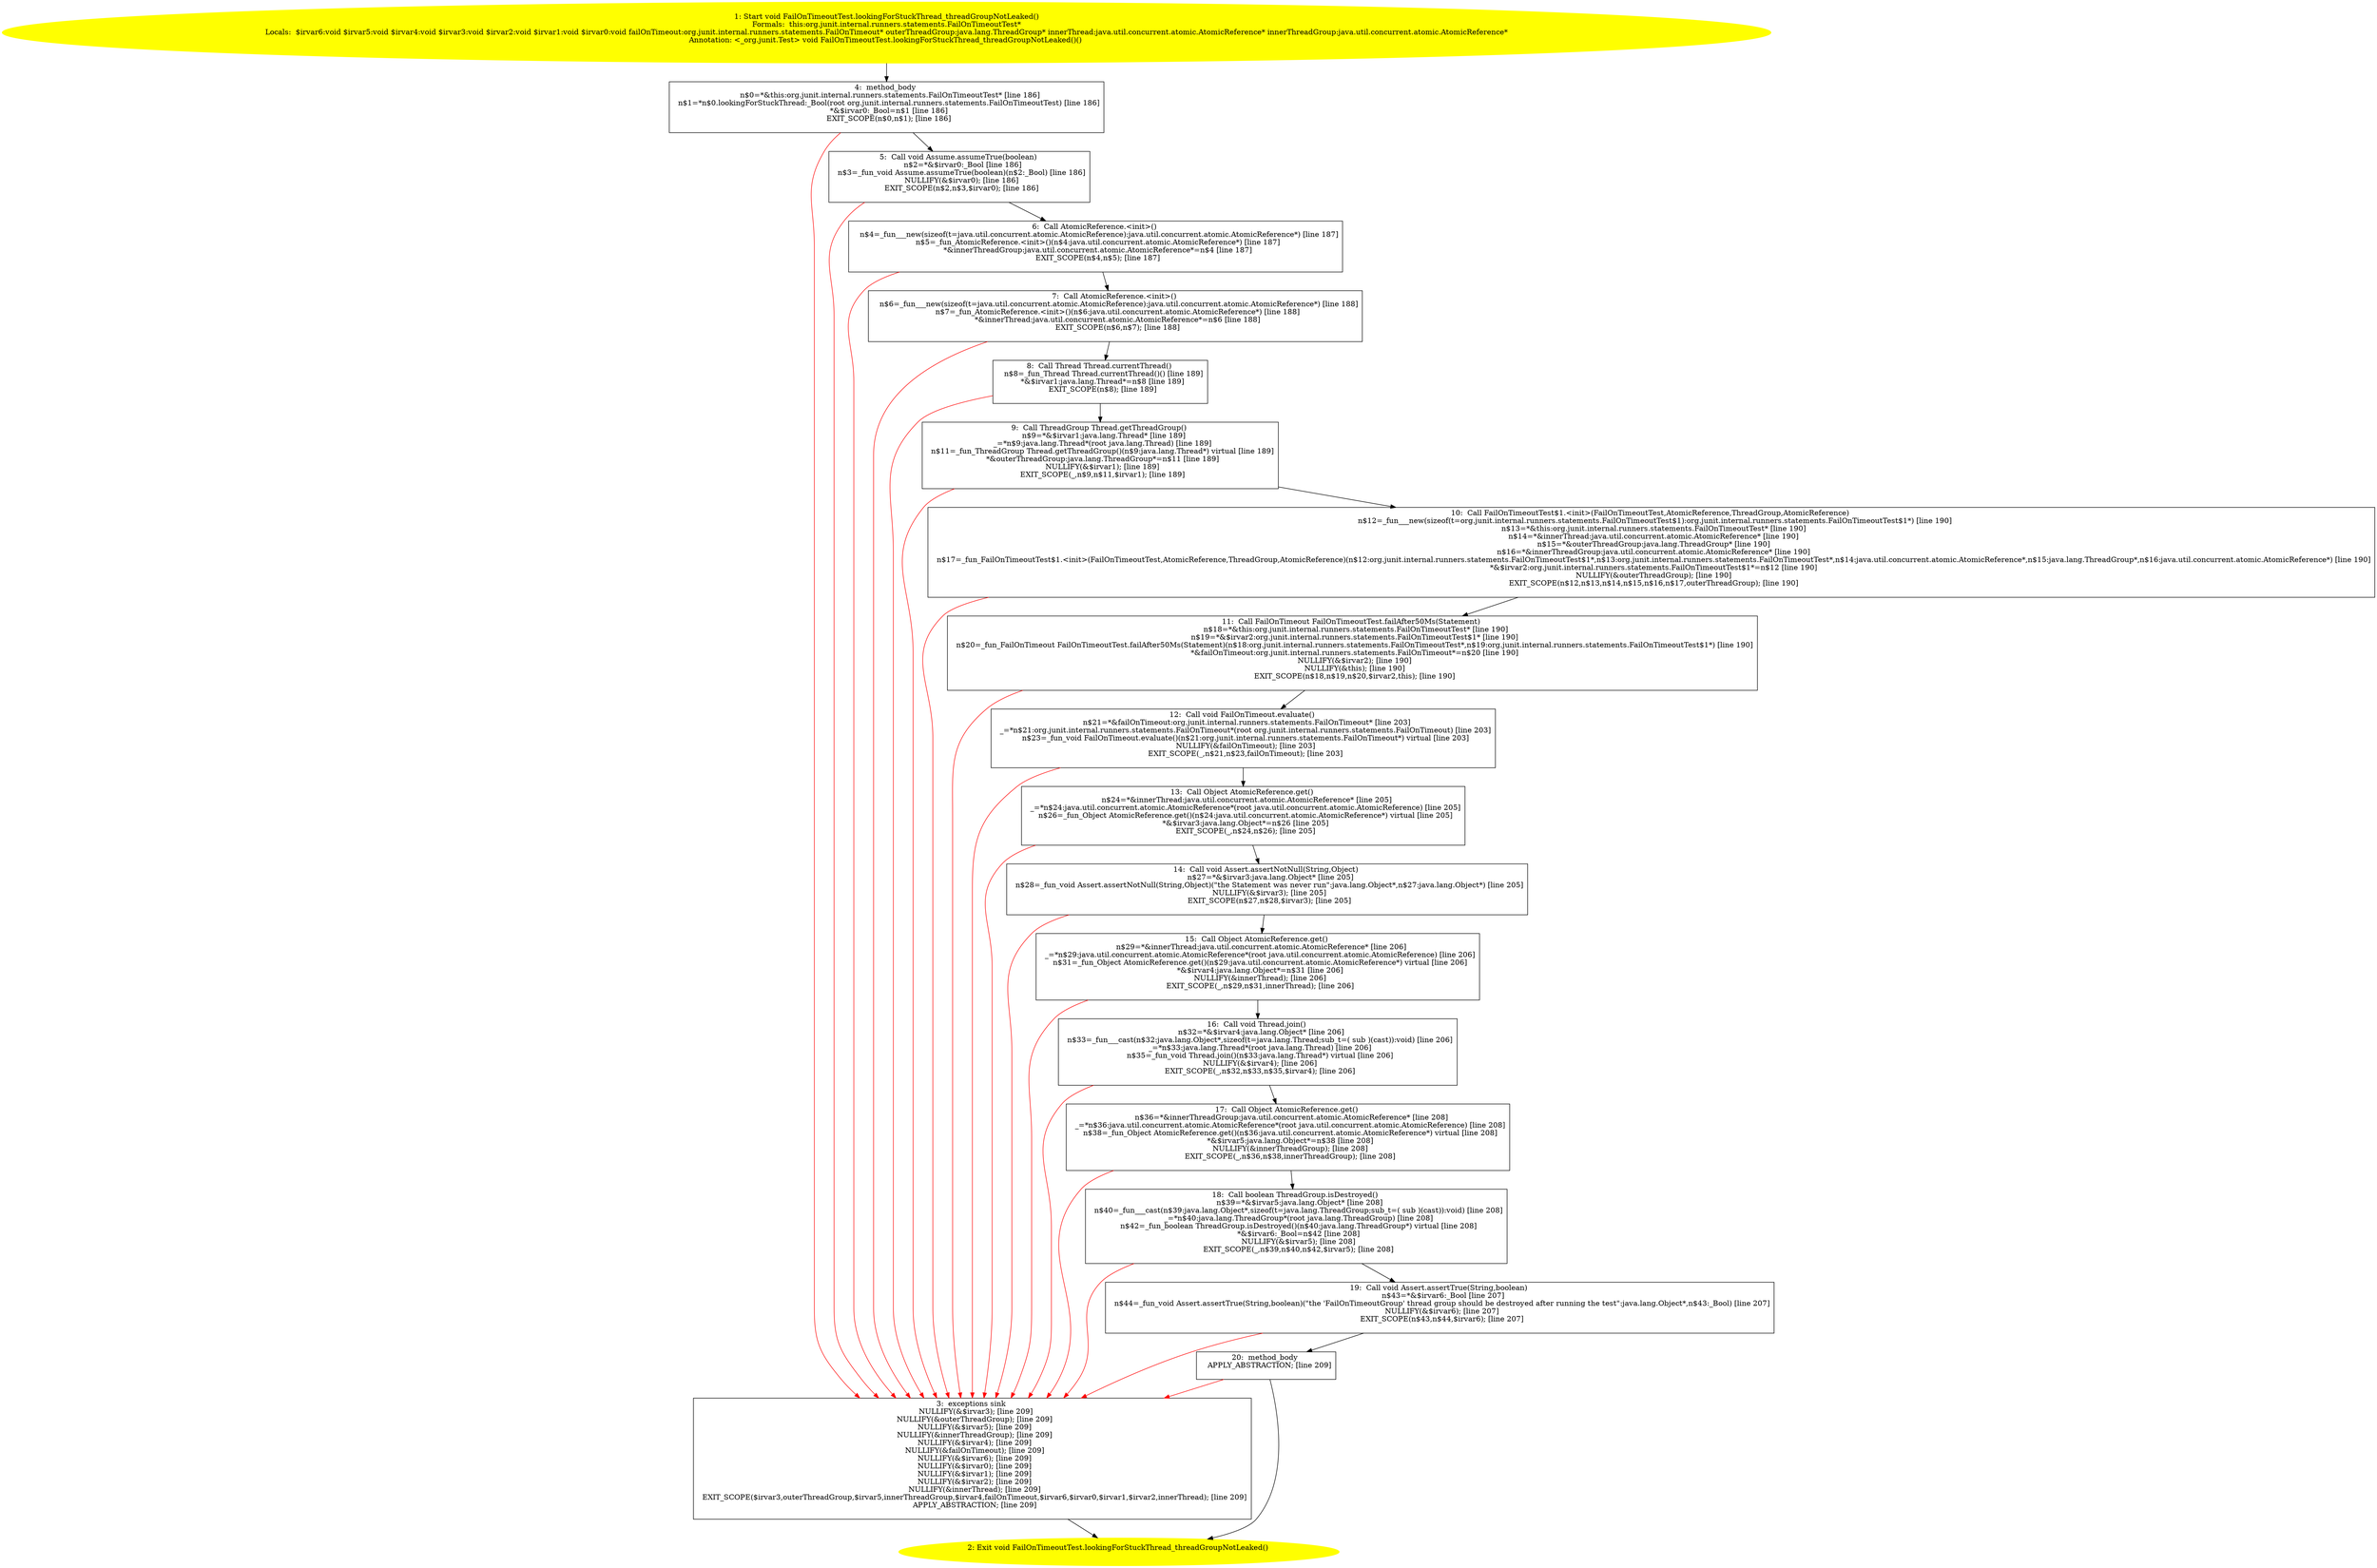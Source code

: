 /* @generated */
digraph cfg {
"org.junit.internal.runners.statements.FailOnTimeoutTest.lookingForStuckThread_threadGroupNotLeaked().5618e7580c7d6eb9f6735beb6e33f7e2_1" [label="1: Start void FailOnTimeoutTest.lookingForStuckThread_threadGroupNotLeaked()\nFormals:  this:org.junit.internal.runners.statements.FailOnTimeoutTest*\nLocals:  $irvar6:void $irvar5:void $irvar4:void $irvar3:void $irvar2:void $irvar1:void $irvar0:void failOnTimeout:org.junit.internal.runners.statements.FailOnTimeout* outerThreadGroup:java.lang.ThreadGroup* innerThread:java.util.concurrent.atomic.AtomicReference* innerThreadGroup:java.util.concurrent.atomic.AtomicReference*\nAnnotation: <_org.junit.Test> void FailOnTimeoutTest.lookingForStuckThread_threadGroupNotLeaked()() \n  " color=yellow style=filled]
	

	 "org.junit.internal.runners.statements.FailOnTimeoutTest.lookingForStuckThread_threadGroupNotLeaked().5618e7580c7d6eb9f6735beb6e33f7e2_1" -> "org.junit.internal.runners.statements.FailOnTimeoutTest.lookingForStuckThread_threadGroupNotLeaked().5618e7580c7d6eb9f6735beb6e33f7e2_4" ;
"org.junit.internal.runners.statements.FailOnTimeoutTest.lookingForStuckThread_threadGroupNotLeaked().5618e7580c7d6eb9f6735beb6e33f7e2_2" [label="2: Exit void FailOnTimeoutTest.lookingForStuckThread_threadGroupNotLeaked() \n  " color=yellow style=filled]
	

"org.junit.internal.runners.statements.FailOnTimeoutTest.lookingForStuckThread_threadGroupNotLeaked().5618e7580c7d6eb9f6735beb6e33f7e2_3" [label="3:  exceptions sink \n   NULLIFY(&$irvar3); [line 209]\n  NULLIFY(&outerThreadGroup); [line 209]\n  NULLIFY(&$irvar5); [line 209]\n  NULLIFY(&innerThreadGroup); [line 209]\n  NULLIFY(&$irvar4); [line 209]\n  NULLIFY(&failOnTimeout); [line 209]\n  NULLIFY(&$irvar6); [line 209]\n  NULLIFY(&$irvar0); [line 209]\n  NULLIFY(&$irvar1); [line 209]\n  NULLIFY(&$irvar2); [line 209]\n  NULLIFY(&innerThread); [line 209]\n  EXIT_SCOPE($irvar3,outerThreadGroup,$irvar5,innerThreadGroup,$irvar4,failOnTimeout,$irvar6,$irvar0,$irvar1,$irvar2,innerThread); [line 209]\n  APPLY_ABSTRACTION; [line 209]\n " shape="box"]
	

	 "org.junit.internal.runners.statements.FailOnTimeoutTest.lookingForStuckThread_threadGroupNotLeaked().5618e7580c7d6eb9f6735beb6e33f7e2_3" -> "org.junit.internal.runners.statements.FailOnTimeoutTest.lookingForStuckThread_threadGroupNotLeaked().5618e7580c7d6eb9f6735beb6e33f7e2_2" ;
"org.junit.internal.runners.statements.FailOnTimeoutTest.lookingForStuckThread_threadGroupNotLeaked().5618e7580c7d6eb9f6735beb6e33f7e2_4" [label="4:  method_body \n   n$0=*&this:org.junit.internal.runners.statements.FailOnTimeoutTest* [line 186]\n  n$1=*n$0.lookingForStuckThread:_Bool(root org.junit.internal.runners.statements.FailOnTimeoutTest) [line 186]\n  *&$irvar0:_Bool=n$1 [line 186]\n  EXIT_SCOPE(n$0,n$1); [line 186]\n " shape="box"]
	

	 "org.junit.internal.runners.statements.FailOnTimeoutTest.lookingForStuckThread_threadGroupNotLeaked().5618e7580c7d6eb9f6735beb6e33f7e2_4" -> "org.junit.internal.runners.statements.FailOnTimeoutTest.lookingForStuckThread_threadGroupNotLeaked().5618e7580c7d6eb9f6735beb6e33f7e2_5" ;
	 "org.junit.internal.runners.statements.FailOnTimeoutTest.lookingForStuckThread_threadGroupNotLeaked().5618e7580c7d6eb9f6735beb6e33f7e2_4" -> "org.junit.internal.runners.statements.FailOnTimeoutTest.lookingForStuckThread_threadGroupNotLeaked().5618e7580c7d6eb9f6735beb6e33f7e2_3" [color="red" ];
"org.junit.internal.runners.statements.FailOnTimeoutTest.lookingForStuckThread_threadGroupNotLeaked().5618e7580c7d6eb9f6735beb6e33f7e2_5" [label="5:  Call void Assume.assumeTrue(boolean) \n   n$2=*&$irvar0:_Bool [line 186]\n  n$3=_fun_void Assume.assumeTrue(boolean)(n$2:_Bool) [line 186]\n  NULLIFY(&$irvar0); [line 186]\n  EXIT_SCOPE(n$2,n$3,$irvar0); [line 186]\n " shape="box"]
	

	 "org.junit.internal.runners.statements.FailOnTimeoutTest.lookingForStuckThread_threadGroupNotLeaked().5618e7580c7d6eb9f6735beb6e33f7e2_5" -> "org.junit.internal.runners.statements.FailOnTimeoutTest.lookingForStuckThread_threadGroupNotLeaked().5618e7580c7d6eb9f6735beb6e33f7e2_6" ;
	 "org.junit.internal.runners.statements.FailOnTimeoutTest.lookingForStuckThread_threadGroupNotLeaked().5618e7580c7d6eb9f6735beb6e33f7e2_5" -> "org.junit.internal.runners.statements.FailOnTimeoutTest.lookingForStuckThread_threadGroupNotLeaked().5618e7580c7d6eb9f6735beb6e33f7e2_3" [color="red" ];
"org.junit.internal.runners.statements.FailOnTimeoutTest.lookingForStuckThread_threadGroupNotLeaked().5618e7580c7d6eb9f6735beb6e33f7e2_6" [label="6:  Call AtomicReference.<init>() \n   n$4=_fun___new(sizeof(t=java.util.concurrent.atomic.AtomicReference):java.util.concurrent.atomic.AtomicReference*) [line 187]\n  n$5=_fun_AtomicReference.<init>()(n$4:java.util.concurrent.atomic.AtomicReference*) [line 187]\n  *&innerThreadGroup:java.util.concurrent.atomic.AtomicReference*=n$4 [line 187]\n  EXIT_SCOPE(n$4,n$5); [line 187]\n " shape="box"]
	

	 "org.junit.internal.runners.statements.FailOnTimeoutTest.lookingForStuckThread_threadGroupNotLeaked().5618e7580c7d6eb9f6735beb6e33f7e2_6" -> "org.junit.internal.runners.statements.FailOnTimeoutTest.lookingForStuckThread_threadGroupNotLeaked().5618e7580c7d6eb9f6735beb6e33f7e2_7" ;
	 "org.junit.internal.runners.statements.FailOnTimeoutTest.lookingForStuckThread_threadGroupNotLeaked().5618e7580c7d6eb9f6735beb6e33f7e2_6" -> "org.junit.internal.runners.statements.FailOnTimeoutTest.lookingForStuckThread_threadGroupNotLeaked().5618e7580c7d6eb9f6735beb6e33f7e2_3" [color="red" ];
"org.junit.internal.runners.statements.FailOnTimeoutTest.lookingForStuckThread_threadGroupNotLeaked().5618e7580c7d6eb9f6735beb6e33f7e2_7" [label="7:  Call AtomicReference.<init>() \n   n$6=_fun___new(sizeof(t=java.util.concurrent.atomic.AtomicReference):java.util.concurrent.atomic.AtomicReference*) [line 188]\n  n$7=_fun_AtomicReference.<init>()(n$6:java.util.concurrent.atomic.AtomicReference*) [line 188]\n  *&innerThread:java.util.concurrent.atomic.AtomicReference*=n$6 [line 188]\n  EXIT_SCOPE(n$6,n$7); [line 188]\n " shape="box"]
	

	 "org.junit.internal.runners.statements.FailOnTimeoutTest.lookingForStuckThread_threadGroupNotLeaked().5618e7580c7d6eb9f6735beb6e33f7e2_7" -> "org.junit.internal.runners.statements.FailOnTimeoutTest.lookingForStuckThread_threadGroupNotLeaked().5618e7580c7d6eb9f6735beb6e33f7e2_8" ;
	 "org.junit.internal.runners.statements.FailOnTimeoutTest.lookingForStuckThread_threadGroupNotLeaked().5618e7580c7d6eb9f6735beb6e33f7e2_7" -> "org.junit.internal.runners.statements.FailOnTimeoutTest.lookingForStuckThread_threadGroupNotLeaked().5618e7580c7d6eb9f6735beb6e33f7e2_3" [color="red" ];
"org.junit.internal.runners.statements.FailOnTimeoutTest.lookingForStuckThread_threadGroupNotLeaked().5618e7580c7d6eb9f6735beb6e33f7e2_8" [label="8:  Call Thread Thread.currentThread() \n   n$8=_fun_Thread Thread.currentThread()() [line 189]\n  *&$irvar1:java.lang.Thread*=n$8 [line 189]\n  EXIT_SCOPE(n$8); [line 189]\n " shape="box"]
	

	 "org.junit.internal.runners.statements.FailOnTimeoutTest.lookingForStuckThread_threadGroupNotLeaked().5618e7580c7d6eb9f6735beb6e33f7e2_8" -> "org.junit.internal.runners.statements.FailOnTimeoutTest.lookingForStuckThread_threadGroupNotLeaked().5618e7580c7d6eb9f6735beb6e33f7e2_9" ;
	 "org.junit.internal.runners.statements.FailOnTimeoutTest.lookingForStuckThread_threadGroupNotLeaked().5618e7580c7d6eb9f6735beb6e33f7e2_8" -> "org.junit.internal.runners.statements.FailOnTimeoutTest.lookingForStuckThread_threadGroupNotLeaked().5618e7580c7d6eb9f6735beb6e33f7e2_3" [color="red" ];
"org.junit.internal.runners.statements.FailOnTimeoutTest.lookingForStuckThread_threadGroupNotLeaked().5618e7580c7d6eb9f6735beb6e33f7e2_9" [label="9:  Call ThreadGroup Thread.getThreadGroup() \n   n$9=*&$irvar1:java.lang.Thread* [line 189]\n  _=*n$9:java.lang.Thread*(root java.lang.Thread) [line 189]\n  n$11=_fun_ThreadGroup Thread.getThreadGroup()(n$9:java.lang.Thread*) virtual [line 189]\n  *&outerThreadGroup:java.lang.ThreadGroup*=n$11 [line 189]\n  NULLIFY(&$irvar1); [line 189]\n  EXIT_SCOPE(_,n$9,n$11,$irvar1); [line 189]\n " shape="box"]
	

	 "org.junit.internal.runners.statements.FailOnTimeoutTest.lookingForStuckThread_threadGroupNotLeaked().5618e7580c7d6eb9f6735beb6e33f7e2_9" -> "org.junit.internal.runners.statements.FailOnTimeoutTest.lookingForStuckThread_threadGroupNotLeaked().5618e7580c7d6eb9f6735beb6e33f7e2_10" ;
	 "org.junit.internal.runners.statements.FailOnTimeoutTest.lookingForStuckThread_threadGroupNotLeaked().5618e7580c7d6eb9f6735beb6e33f7e2_9" -> "org.junit.internal.runners.statements.FailOnTimeoutTest.lookingForStuckThread_threadGroupNotLeaked().5618e7580c7d6eb9f6735beb6e33f7e2_3" [color="red" ];
"org.junit.internal.runners.statements.FailOnTimeoutTest.lookingForStuckThread_threadGroupNotLeaked().5618e7580c7d6eb9f6735beb6e33f7e2_10" [label="10:  Call FailOnTimeoutTest$1.<init>(FailOnTimeoutTest,AtomicReference,ThreadGroup,AtomicReference) \n   n$12=_fun___new(sizeof(t=org.junit.internal.runners.statements.FailOnTimeoutTest$1):org.junit.internal.runners.statements.FailOnTimeoutTest$1*) [line 190]\n  n$13=*&this:org.junit.internal.runners.statements.FailOnTimeoutTest* [line 190]\n  n$14=*&innerThread:java.util.concurrent.atomic.AtomicReference* [line 190]\n  n$15=*&outerThreadGroup:java.lang.ThreadGroup* [line 190]\n  n$16=*&innerThreadGroup:java.util.concurrent.atomic.AtomicReference* [line 190]\n  n$17=_fun_FailOnTimeoutTest$1.<init>(FailOnTimeoutTest,AtomicReference,ThreadGroup,AtomicReference)(n$12:org.junit.internal.runners.statements.FailOnTimeoutTest$1*,n$13:org.junit.internal.runners.statements.FailOnTimeoutTest*,n$14:java.util.concurrent.atomic.AtomicReference*,n$15:java.lang.ThreadGroup*,n$16:java.util.concurrent.atomic.AtomicReference*) [line 190]\n  *&$irvar2:org.junit.internal.runners.statements.FailOnTimeoutTest$1*=n$12 [line 190]\n  NULLIFY(&outerThreadGroup); [line 190]\n  EXIT_SCOPE(n$12,n$13,n$14,n$15,n$16,n$17,outerThreadGroup); [line 190]\n " shape="box"]
	

	 "org.junit.internal.runners.statements.FailOnTimeoutTest.lookingForStuckThread_threadGroupNotLeaked().5618e7580c7d6eb9f6735beb6e33f7e2_10" -> "org.junit.internal.runners.statements.FailOnTimeoutTest.lookingForStuckThread_threadGroupNotLeaked().5618e7580c7d6eb9f6735beb6e33f7e2_11" ;
	 "org.junit.internal.runners.statements.FailOnTimeoutTest.lookingForStuckThread_threadGroupNotLeaked().5618e7580c7d6eb9f6735beb6e33f7e2_10" -> "org.junit.internal.runners.statements.FailOnTimeoutTest.lookingForStuckThread_threadGroupNotLeaked().5618e7580c7d6eb9f6735beb6e33f7e2_3" [color="red" ];
"org.junit.internal.runners.statements.FailOnTimeoutTest.lookingForStuckThread_threadGroupNotLeaked().5618e7580c7d6eb9f6735beb6e33f7e2_11" [label="11:  Call FailOnTimeout FailOnTimeoutTest.failAfter50Ms(Statement) \n   n$18=*&this:org.junit.internal.runners.statements.FailOnTimeoutTest* [line 190]\n  n$19=*&$irvar2:org.junit.internal.runners.statements.FailOnTimeoutTest$1* [line 190]\n  n$20=_fun_FailOnTimeout FailOnTimeoutTest.failAfter50Ms(Statement)(n$18:org.junit.internal.runners.statements.FailOnTimeoutTest*,n$19:org.junit.internal.runners.statements.FailOnTimeoutTest$1*) [line 190]\n  *&failOnTimeout:org.junit.internal.runners.statements.FailOnTimeout*=n$20 [line 190]\n  NULLIFY(&$irvar2); [line 190]\n  NULLIFY(&this); [line 190]\n  EXIT_SCOPE(n$18,n$19,n$20,$irvar2,this); [line 190]\n " shape="box"]
	

	 "org.junit.internal.runners.statements.FailOnTimeoutTest.lookingForStuckThread_threadGroupNotLeaked().5618e7580c7d6eb9f6735beb6e33f7e2_11" -> "org.junit.internal.runners.statements.FailOnTimeoutTest.lookingForStuckThread_threadGroupNotLeaked().5618e7580c7d6eb9f6735beb6e33f7e2_12" ;
	 "org.junit.internal.runners.statements.FailOnTimeoutTest.lookingForStuckThread_threadGroupNotLeaked().5618e7580c7d6eb9f6735beb6e33f7e2_11" -> "org.junit.internal.runners.statements.FailOnTimeoutTest.lookingForStuckThread_threadGroupNotLeaked().5618e7580c7d6eb9f6735beb6e33f7e2_3" [color="red" ];
"org.junit.internal.runners.statements.FailOnTimeoutTest.lookingForStuckThread_threadGroupNotLeaked().5618e7580c7d6eb9f6735beb6e33f7e2_12" [label="12:  Call void FailOnTimeout.evaluate() \n   n$21=*&failOnTimeout:org.junit.internal.runners.statements.FailOnTimeout* [line 203]\n  _=*n$21:org.junit.internal.runners.statements.FailOnTimeout*(root org.junit.internal.runners.statements.FailOnTimeout) [line 203]\n  n$23=_fun_void FailOnTimeout.evaluate()(n$21:org.junit.internal.runners.statements.FailOnTimeout*) virtual [line 203]\n  NULLIFY(&failOnTimeout); [line 203]\n  EXIT_SCOPE(_,n$21,n$23,failOnTimeout); [line 203]\n " shape="box"]
	

	 "org.junit.internal.runners.statements.FailOnTimeoutTest.lookingForStuckThread_threadGroupNotLeaked().5618e7580c7d6eb9f6735beb6e33f7e2_12" -> "org.junit.internal.runners.statements.FailOnTimeoutTest.lookingForStuckThread_threadGroupNotLeaked().5618e7580c7d6eb9f6735beb6e33f7e2_13" ;
	 "org.junit.internal.runners.statements.FailOnTimeoutTest.lookingForStuckThread_threadGroupNotLeaked().5618e7580c7d6eb9f6735beb6e33f7e2_12" -> "org.junit.internal.runners.statements.FailOnTimeoutTest.lookingForStuckThread_threadGroupNotLeaked().5618e7580c7d6eb9f6735beb6e33f7e2_3" [color="red" ];
"org.junit.internal.runners.statements.FailOnTimeoutTest.lookingForStuckThread_threadGroupNotLeaked().5618e7580c7d6eb9f6735beb6e33f7e2_13" [label="13:  Call Object AtomicReference.get() \n   n$24=*&innerThread:java.util.concurrent.atomic.AtomicReference* [line 205]\n  _=*n$24:java.util.concurrent.atomic.AtomicReference*(root java.util.concurrent.atomic.AtomicReference) [line 205]\n  n$26=_fun_Object AtomicReference.get()(n$24:java.util.concurrent.atomic.AtomicReference*) virtual [line 205]\n  *&$irvar3:java.lang.Object*=n$26 [line 205]\n  EXIT_SCOPE(_,n$24,n$26); [line 205]\n " shape="box"]
	

	 "org.junit.internal.runners.statements.FailOnTimeoutTest.lookingForStuckThread_threadGroupNotLeaked().5618e7580c7d6eb9f6735beb6e33f7e2_13" -> "org.junit.internal.runners.statements.FailOnTimeoutTest.lookingForStuckThread_threadGroupNotLeaked().5618e7580c7d6eb9f6735beb6e33f7e2_14" ;
	 "org.junit.internal.runners.statements.FailOnTimeoutTest.lookingForStuckThread_threadGroupNotLeaked().5618e7580c7d6eb9f6735beb6e33f7e2_13" -> "org.junit.internal.runners.statements.FailOnTimeoutTest.lookingForStuckThread_threadGroupNotLeaked().5618e7580c7d6eb9f6735beb6e33f7e2_3" [color="red" ];
"org.junit.internal.runners.statements.FailOnTimeoutTest.lookingForStuckThread_threadGroupNotLeaked().5618e7580c7d6eb9f6735beb6e33f7e2_14" [label="14:  Call void Assert.assertNotNull(String,Object) \n   n$27=*&$irvar3:java.lang.Object* [line 205]\n  n$28=_fun_void Assert.assertNotNull(String,Object)(\"the Statement was never run\":java.lang.Object*,n$27:java.lang.Object*) [line 205]\n  NULLIFY(&$irvar3); [line 205]\n  EXIT_SCOPE(n$27,n$28,$irvar3); [line 205]\n " shape="box"]
	

	 "org.junit.internal.runners.statements.FailOnTimeoutTest.lookingForStuckThread_threadGroupNotLeaked().5618e7580c7d6eb9f6735beb6e33f7e2_14" -> "org.junit.internal.runners.statements.FailOnTimeoutTest.lookingForStuckThread_threadGroupNotLeaked().5618e7580c7d6eb9f6735beb6e33f7e2_15" ;
	 "org.junit.internal.runners.statements.FailOnTimeoutTest.lookingForStuckThread_threadGroupNotLeaked().5618e7580c7d6eb9f6735beb6e33f7e2_14" -> "org.junit.internal.runners.statements.FailOnTimeoutTest.lookingForStuckThread_threadGroupNotLeaked().5618e7580c7d6eb9f6735beb6e33f7e2_3" [color="red" ];
"org.junit.internal.runners.statements.FailOnTimeoutTest.lookingForStuckThread_threadGroupNotLeaked().5618e7580c7d6eb9f6735beb6e33f7e2_15" [label="15:  Call Object AtomicReference.get() \n   n$29=*&innerThread:java.util.concurrent.atomic.AtomicReference* [line 206]\n  _=*n$29:java.util.concurrent.atomic.AtomicReference*(root java.util.concurrent.atomic.AtomicReference) [line 206]\n  n$31=_fun_Object AtomicReference.get()(n$29:java.util.concurrent.atomic.AtomicReference*) virtual [line 206]\n  *&$irvar4:java.lang.Object*=n$31 [line 206]\n  NULLIFY(&innerThread); [line 206]\n  EXIT_SCOPE(_,n$29,n$31,innerThread); [line 206]\n " shape="box"]
	

	 "org.junit.internal.runners.statements.FailOnTimeoutTest.lookingForStuckThread_threadGroupNotLeaked().5618e7580c7d6eb9f6735beb6e33f7e2_15" -> "org.junit.internal.runners.statements.FailOnTimeoutTest.lookingForStuckThread_threadGroupNotLeaked().5618e7580c7d6eb9f6735beb6e33f7e2_16" ;
	 "org.junit.internal.runners.statements.FailOnTimeoutTest.lookingForStuckThread_threadGroupNotLeaked().5618e7580c7d6eb9f6735beb6e33f7e2_15" -> "org.junit.internal.runners.statements.FailOnTimeoutTest.lookingForStuckThread_threadGroupNotLeaked().5618e7580c7d6eb9f6735beb6e33f7e2_3" [color="red" ];
"org.junit.internal.runners.statements.FailOnTimeoutTest.lookingForStuckThread_threadGroupNotLeaked().5618e7580c7d6eb9f6735beb6e33f7e2_16" [label="16:  Call void Thread.join() \n   n$32=*&$irvar4:java.lang.Object* [line 206]\n  n$33=_fun___cast(n$32:java.lang.Object*,sizeof(t=java.lang.Thread;sub_t=( sub )(cast)):void) [line 206]\n  _=*n$33:java.lang.Thread*(root java.lang.Thread) [line 206]\n  n$35=_fun_void Thread.join()(n$33:java.lang.Thread*) virtual [line 206]\n  NULLIFY(&$irvar4); [line 206]\n  EXIT_SCOPE(_,n$32,n$33,n$35,$irvar4); [line 206]\n " shape="box"]
	

	 "org.junit.internal.runners.statements.FailOnTimeoutTest.lookingForStuckThread_threadGroupNotLeaked().5618e7580c7d6eb9f6735beb6e33f7e2_16" -> "org.junit.internal.runners.statements.FailOnTimeoutTest.lookingForStuckThread_threadGroupNotLeaked().5618e7580c7d6eb9f6735beb6e33f7e2_17" ;
	 "org.junit.internal.runners.statements.FailOnTimeoutTest.lookingForStuckThread_threadGroupNotLeaked().5618e7580c7d6eb9f6735beb6e33f7e2_16" -> "org.junit.internal.runners.statements.FailOnTimeoutTest.lookingForStuckThread_threadGroupNotLeaked().5618e7580c7d6eb9f6735beb6e33f7e2_3" [color="red" ];
"org.junit.internal.runners.statements.FailOnTimeoutTest.lookingForStuckThread_threadGroupNotLeaked().5618e7580c7d6eb9f6735beb6e33f7e2_17" [label="17:  Call Object AtomicReference.get() \n   n$36=*&innerThreadGroup:java.util.concurrent.atomic.AtomicReference* [line 208]\n  _=*n$36:java.util.concurrent.atomic.AtomicReference*(root java.util.concurrent.atomic.AtomicReference) [line 208]\n  n$38=_fun_Object AtomicReference.get()(n$36:java.util.concurrent.atomic.AtomicReference*) virtual [line 208]\n  *&$irvar5:java.lang.Object*=n$38 [line 208]\n  NULLIFY(&innerThreadGroup); [line 208]\n  EXIT_SCOPE(_,n$36,n$38,innerThreadGroup); [line 208]\n " shape="box"]
	

	 "org.junit.internal.runners.statements.FailOnTimeoutTest.lookingForStuckThread_threadGroupNotLeaked().5618e7580c7d6eb9f6735beb6e33f7e2_17" -> "org.junit.internal.runners.statements.FailOnTimeoutTest.lookingForStuckThread_threadGroupNotLeaked().5618e7580c7d6eb9f6735beb6e33f7e2_18" ;
	 "org.junit.internal.runners.statements.FailOnTimeoutTest.lookingForStuckThread_threadGroupNotLeaked().5618e7580c7d6eb9f6735beb6e33f7e2_17" -> "org.junit.internal.runners.statements.FailOnTimeoutTest.lookingForStuckThread_threadGroupNotLeaked().5618e7580c7d6eb9f6735beb6e33f7e2_3" [color="red" ];
"org.junit.internal.runners.statements.FailOnTimeoutTest.lookingForStuckThread_threadGroupNotLeaked().5618e7580c7d6eb9f6735beb6e33f7e2_18" [label="18:  Call boolean ThreadGroup.isDestroyed() \n   n$39=*&$irvar5:java.lang.Object* [line 208]\n  n$40=_fun___cast(n$39:java.lang.Object*,sizeof(t=java.lang.ThreadGroup;sub_t=( sub )(cast)):void) [line 208]\n  _=*n$40:java.lang.ThreadGroup*(root java.lang.ThreadGroup) [line 208]\n  n$42=_fun_boolean ThreadGroup.isDestroyed()(n$40:java.lang.ThreadGroup*) virtual [line 208]\n  *&$irvar6:_Bool=n$42 [line 208]\n  NULLIFY(&$irvar5); [line 208]\n  EXIT_SCOPE(_,n$39,n$40,n$42,$irvar5); [line 208]\n " shape="box"]
	

	 "org.junit.internal.runners.statements.FailOnTimeoutTest.lookingForStuckThread_threadGroupNotLeaked().5618e7580c7d6eb9f6735beb6e33f7e2_18" -> "org.junit.internal.runners.statements.FailOnTimeoutTest.lookingForStuckThread_threadGroupNotLeaked().5618e7580c7d6eb9f6735beb6e33f7e2_19" ;
	 "org.junit.internal.runners.statements.FailOnTimeoutTest.lookingForStuckThread_threadGroupNotLeaked().5618e7580c7d6eb9f6735beb6e33f7e2_18" -> "org.junit.internal.runners.statements.FailOnTimeoutTest.lookingForStuckThread_threadGroupNotLeaked().5618e7580c7d6eb9f6735beb6e33f7e2_3" [color="red" ];
"org.junit.internal.runners.statements.FailOnTimeoutTest.lookingForStuckThread_threadGroupNotLeaked().5618e7580c7d6eb9f6735beb6e33f7e2_19" [label="19:  Call void Assert.assertTrue(String,boolean) \n   n$43=*&$irvar6:_Bool [line 207]\n  n$44=_fun_void Assert.assertTrue(String,boolean)(\"the 'FailOnTimeoutGroup' thread group should be destroyed after running the test\":java.lang.Object*,n$43:_Bool) [line 207]\n  NULLIFY(&$irvar6); [line 207]\n  EXIT_SCOPE(n$43,n$44,$irvar6); [line 207]\n " shape="box"]
	

	 "org.junit.internal.runners.statements.FailOnTimeoutTest.lookingForStuckThread_threadGroupNotLeaked().5618e7580c7d6eb9f6735beb6e33f7e2_19" -> "org.junit.internal.runners.statements.FailOnTimeoutTest.lookingForStuckThread_threadGroupNotLeaked().5618e7580c7d6eb9f6735beb6e33f7e2_20" ;
	 "org.junit.internal.runners.statements.FailOnTimeoutTest.lookingForStuckThread_threadGroupNotLeaked().5618e7580c7d6eb9f6735beb6e33f7e2_19" -> "org.junit.internal.runners.statements.FailOnTimeoutTest.lookingForStuckThread_threadGroupNotLeaked().5618e7580c7d6eb9f6735beb6e33f7e2_3" [color="red" ];
"org.junit.internal.runners.statements.FailOnTimeoutTest.lookingForStuckThread_threadGroupNotLeaked().5618e7580c7d6eb9f6735beb6e33f7e2_20" [label="20:  method_body \n   APPLY_ABSTRACTION; [line 209]\n " shape="box"]
	

	 "org.junit.internal.runners.statements.FailOnTimeoutTest.lookingForStuckThread_threadGroupNotLeaked().5618e7580c7d6eb9f6735beb6e33f7e2_20" -> "org.junit.internal.runners.statements.FailOnTimeoutTest.lookingForStuckThread_threadGroupNotLeaked().5618e7580c7d6eb9f6735beb6e33f7e2_2" ;
	 "org.junit.internal.runners.statements.FailOnTimeoutTest.lookingForStuckThread_threadGroupNotLeaked().5618e7580c7d6eb9f6735beb6e33f7e2_20" -> "org.junit.internal.runners.statements.FailOnTimeoutTest.lookingForStuckThread_threadGroupNotLeaked().5618e7580c7d6eb9f6735beb6e33f7e2_3" [color="red" ];
}
